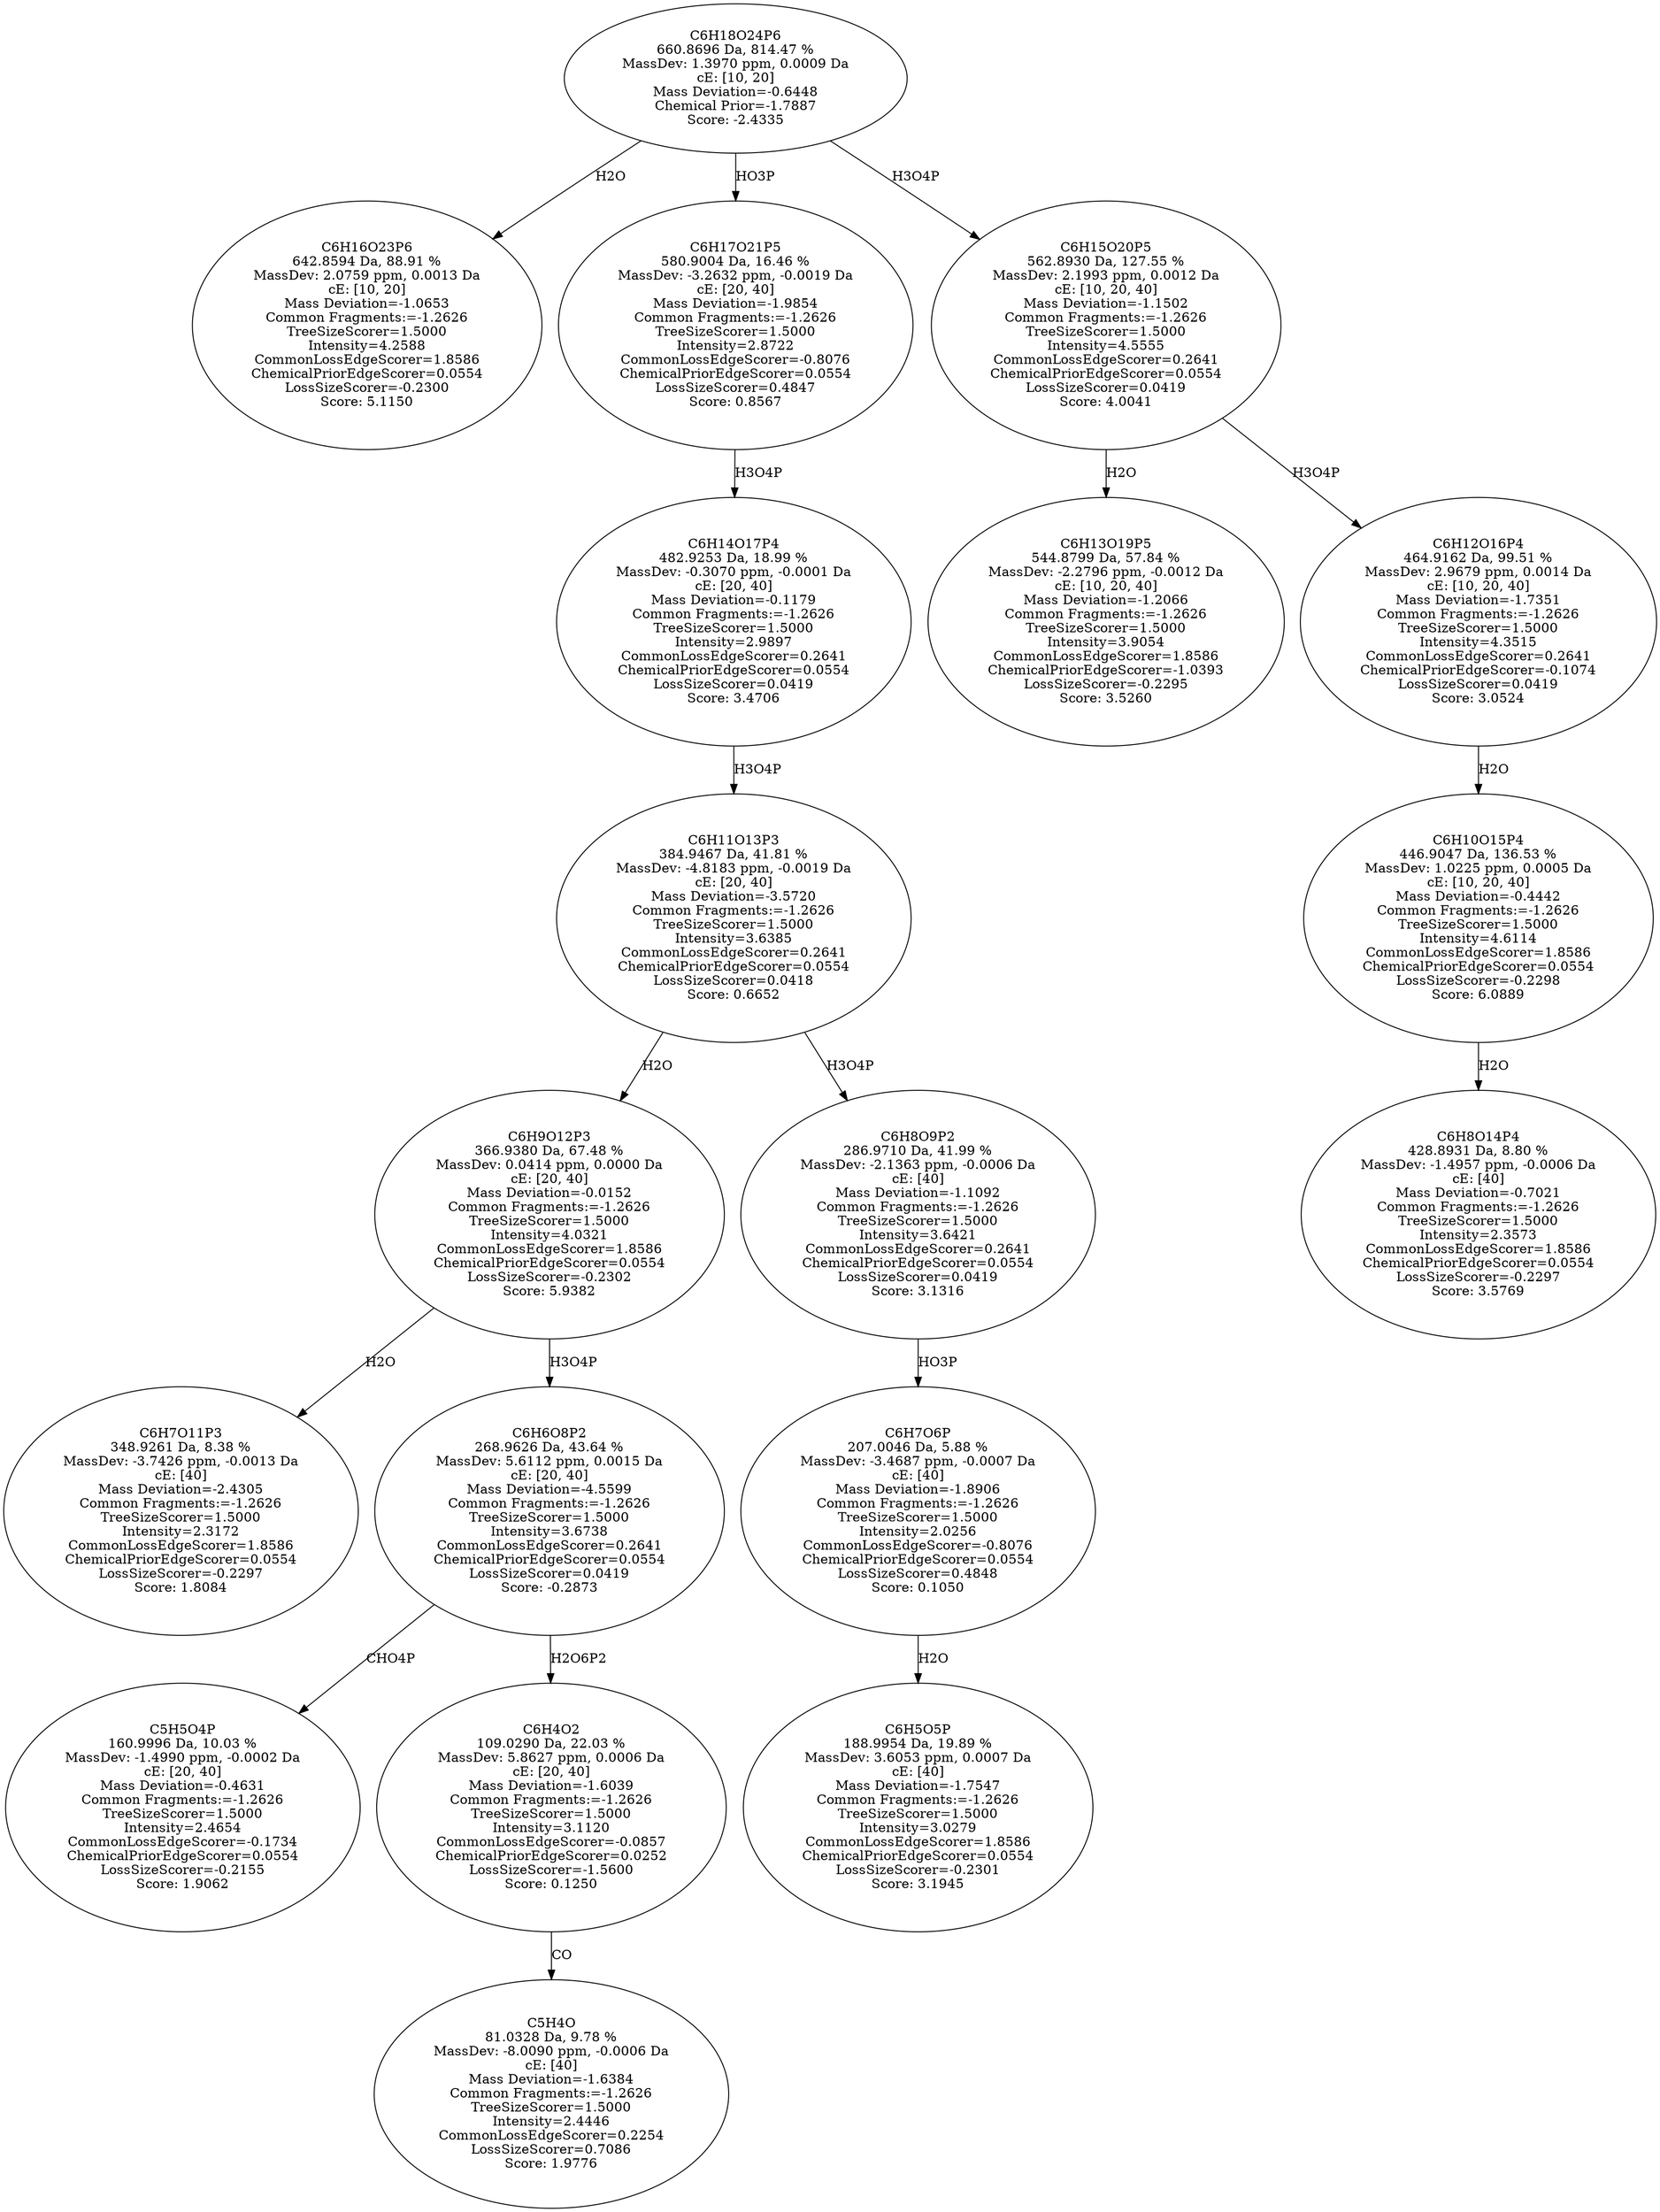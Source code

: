 strict digraph {
v1 [label="C6H16O23P6\n642.8594 Da, 88.91 %\nMassDev: 2.0759 ppm, 0.0013 Da\ncE: [10, 20]\nMass Deviation=-1.0653\nCommon Fragments:=-1.2626\nTreeSizeScorer=1.5000\nIntensity=4.2588\nCommonLossEdgeScorer=1.8586\nChemicalPriorEdgeScorer=0.0554\nLossSizeScorer=-0.2300\nScore: 5.1150"];
v2 [label="C6H7O11P3\n348.9261 Da, 8.38 %\nMassDev: -3.7426 ppm, -0.0013 Da\ncE: [40]\nMass Deviation=-2.4305\nCommon Fragments:=-1.2626\nTreeSizeScorer=1.5000\nIntensity=2.3172\nCommonLossEdgeScorer=1.8586\nChemicalPriorEdgeScorer=0.0554\nLossSizeScorer=-0.2297\nScore: 1.8084"];
v3 [label="C5H5O4P\n160.9996 Da, 10.03 %\nMassDev: -1.4990 ppm, -0.0002 Da\ncE: [20, 40]\nMass Deviation=-0.4631\nCommon Fragments:=-1.2626\nTreeSizeScorer=1.5000\nIntensity=2.4654\nCommonLossEdgeScorer=-0.1734\nChemicalPriorEdgeScorer=0.0554\nLossSizeScorer=-0.2155\nScore: 1.9062"];
v4 [label="C5H4O\n81.0328 Da, 9.78 %\nMassDev: -8.0090 ppm, -0.0006 Da\ncE: [40]\nMass Deviation=-1.6384\nCommon Fragments:=-1.2626\nTreeSizeScorer=1.5000\nIntensity=2.4446\nCommonLossEdgeScorer=0.2254\nLossSizeScorer=0.7086\nScore: 1.9776"];
v5 [label="C6H4O2\n109.0290 Da, 22.03 %\nMassDev: 5.8627 ppm, 0.0006 Da\ncE: [20, 40]\nMass Deviation=-1.6039\nCommon Fragments:=-1.2626\nTreeSizeScorer=1.5000\nIntensity=3.1120\nCommonLossEdgeScorer=-0.0857\nChemicalPriorEdgeScorer=0.0252\nLossSizeScorer=-1.5600\nScore: 0.1250"];
v6 [label="C6H6O8P2\n268.9626 Da, 43.64 %\nMassDev: 5.6112 ppm, 0.0015 Da\ncE: [20, 40]\nMass Deviation=-4.5599\nCommon Fragments:=-1.2626\nTreeSizeScorer=1.5000\nIntensity=3.6738\nCommonLossEdgeScorer=0.2641\nChemicalPriorEdgeScorer=0.0554\nLossSizeScorer=0.0419\nScore: -0.2873"];
v7 [label="C6H9O12P3\n366.9380 Da, 67.48 %\nMassDev: 0.0414 ppm, 0.0000 Da\ncE: [20, 40]\nMass Deviation=-0.0152\nCommon Fragments:=-1.2626\nTreeSizeScorer=1.5000\nIntensity=4.0321\nCommonLossEdgeScorer=1.8586\nChemicalPriorEdgeScorer=0.0554\nLossSizeScorer=-0.2302\nScore: 5.9382"];
v8 [label="C6H5O5P\n188.9954 Da, 19.89 %\nMassDev: 3.6053 ppm, 0.0007 Da\ncE: [40]\nMass Deviation=-1.7547\nCommon Fragments:=-1.2626\nTreeSizeScorer=1.5000\nIntensity=3.0279\nCommonLossEdgeScorer=1.8586\nChemicalPriorEdgeScorer=0.0554\nLossSizeScorer=-0.2301\nScore: 3.1945"];
v9 [label="C6H7O6P\n207.0046 Da, 5.88 %\nMassDev: -3.4687 ppm, -0.0007 Da\ncE: [40]\nMass Deviation=-1.8906\nCommon Fragments:=-1.2626\nTreeSizeScorer=1.5000\nIntensity=2.0256\nCommonLossEdgeScorer=-0.8076\nChemicalPriorEdgeScorer=0.0554\nLossSizeScorer=0.4848\nScore: 0.1050"];
v10 [label="C6H8O9P2\n286.9710 Da, 41.99 %\nMassDev: -2.1363 ppm, -0.0006 Da\ncE: [40]\nMass Deviation=-1.1092\nCommon Fragments:=-1.2626\nTreeSizeScorer=1.5000\nIntensity=3.6421\nCommonLossEdgeScorer=0.2641\nChemicalPriorEdgeScorer=0.0554\nLossSizeScorer=0.0419\nScore: 3.1316"];
v11 [label="C6H11O13P3\n384.9467 Da, 41.81 %\nMassDev: -4.8183 ppm, -0.0019 Da\ncE: [20, 40]\nMass Deviation=-3.5720\nCommon Fragments:=-1.2626\nTreeSizeScorer=1.5000\nIntensity=3.6385\nCommonLossEdgeScorer=0.2641\nChemicalPriorEdgeScorer=0.0554\nLossSizeScorer=0.0418\nScore: 0.6652"];
v12 [label="C6H14O17P4\n482.9253 Da, 18.99 %\nMassDev: -0.3070 ppm, -0.0001 Da\ncE: [20, 40]\nMass Deviation=-0.1179\nCommon Fragments:=-1.2626\nTreeSizeScorer=1.5000\nIntensity=2.9897\nCommonLossEdgeScorer=0.2641\nChemicalPriorEdgeScorer=0.0554\nLossSizeScorer=0.0419\nScore: 3.4706"];
v13 [label="C6H17O21P5\n580.9004 Da, 16.46 %\nMassDev: -3.2632 ppm, -0.0019 Da\ncE: [20, 40]\nMass Deviation=-1.9854\nCommon Fragments:=-1.2626\nTreeSizeScorer=1.5000\nIntensity=2.8722\nCommonLossEdgeScorer=-0.8076\nChemicalPriorEdgeScorer=0.0554\nLossSizeScorer=0.4847\nScore: 0.8567"];
v14 [label="C6H13O19P5\n544.8799 Da, 57.84 %\nMassDev: -2.2796 ppm, -0.0012 Da\ncE: [10, 20, 40]\nMass Deviation=-1.2066\nCommon Fragments:=-1.2626\nTreeSizeScorer=1.5000\nIntensity=3.9054\nCommonLossEdgeScorer=1.8586\nChemicalPriorEdgeScorer=-1.0393\nLossSizeScorer=-0.2295\nScore: 3.5260"];
v15 [label="C6H8O14P4\n428.8931 Da, 8.80 %\nMassDev: -1.4957 ppm, -0.0006 Da\ncE: [40]\nMass Deviation=-0.7021\nCommon Fragments:=-1.2626\nTreeSizeScorer=1.5000\nIntensity=2.3573\nCommonLossEdgeScorer=1.8586\nChemicalPriorEdgeScorer=0.0554\nLossSizeScorer=-0.2297\nScore: 3.5769"];
v16 [label="C6H10O15P4\n446.9047 Da, 136.53 %\nMassDev: 1.0225 ppm, 0.0005 Da\ncE: [10, 20, 40]\nMass Deviation=-0.4442\nCommon Fragments:=-1.2626\nTreeSizeScorer=1.5000\nIntensity=4.6114\nCommonLossEdgeScorer=1.8586\nChemicalPriorEdgeScorer=0.0554\nLossSizeScorer=-0.2298\nScore: 6.0889"];
v17 [label="C6H12O16P4\n464.9162 Da, 99.51 %\nMassDev: 2.9679 ppm, 0.0014 Da\ncE: [10, 20, 40]\nMass Deviation=-1.7351\nCommon Fragments:=-1.2626\nTreeSizeScorer=1.5000\nIntensity=4.3515\nCommonLossEdgeScorer=0.2641\nChemicalPriorEdgeScorer=-0.1074\nLossSizeScorer=0.0419\nScore: 3.0524"];
v18 [label="C6H15O20P5\n562.8930 Da, 127.55 %\nMassDev: 2.1993 ppm, 0.0012 Da\ncE: [10, 20, 40]\nMass Deviation=-1.1502\nCommon Fragments:=-1.2626\nTreeSizeScorer=1.5000\nIntensity=4.5555\nCommonLossEdgeScorer=0.2641\nChemicalPriorEdgeScorer=0.0554\nLossSizeScorer=0.0419\nScore: 4.0041"];
v19 [label="C6H18O24P6\n660.8696 Da, 814.47 %\nMassDev: 1.3970 ppm, 0.0009 Da\ncE: [10, 20]\nMass Deviation=-0.6448\nChemical Prior=-1.7887\nScore: -2.4335"];
v19 -> v1 [label="H2O"];
v7 -> v2 [label="H2O"];
v6 -> v3 [label="CHO4P"];
v5 -> v4 [label="CO"];
v6 -> v5 [label="H2O6P2"];
v7 -> v6 [label="H3O4P"];
v11 -> v7 [label="H2O"];
v9 -> v8 [label="H2O"];
v10 -> v9 [label="HO3P"];
v11 -> v10 [label="H3O4P"];
v12 -> v11 [label="H3O4P"];
v13 -> v12 [label="H3O4P"];
v19 -> v13 [label="HO3P"];
v18 -> v14 [label="H2O"];
v16 -> v15 [label="H2O"];
v17 -> v16 [label="H2O"];
v18 -> v17 [label="H3O4P"];
v19 -> v18 [label="H3O4P"];
}